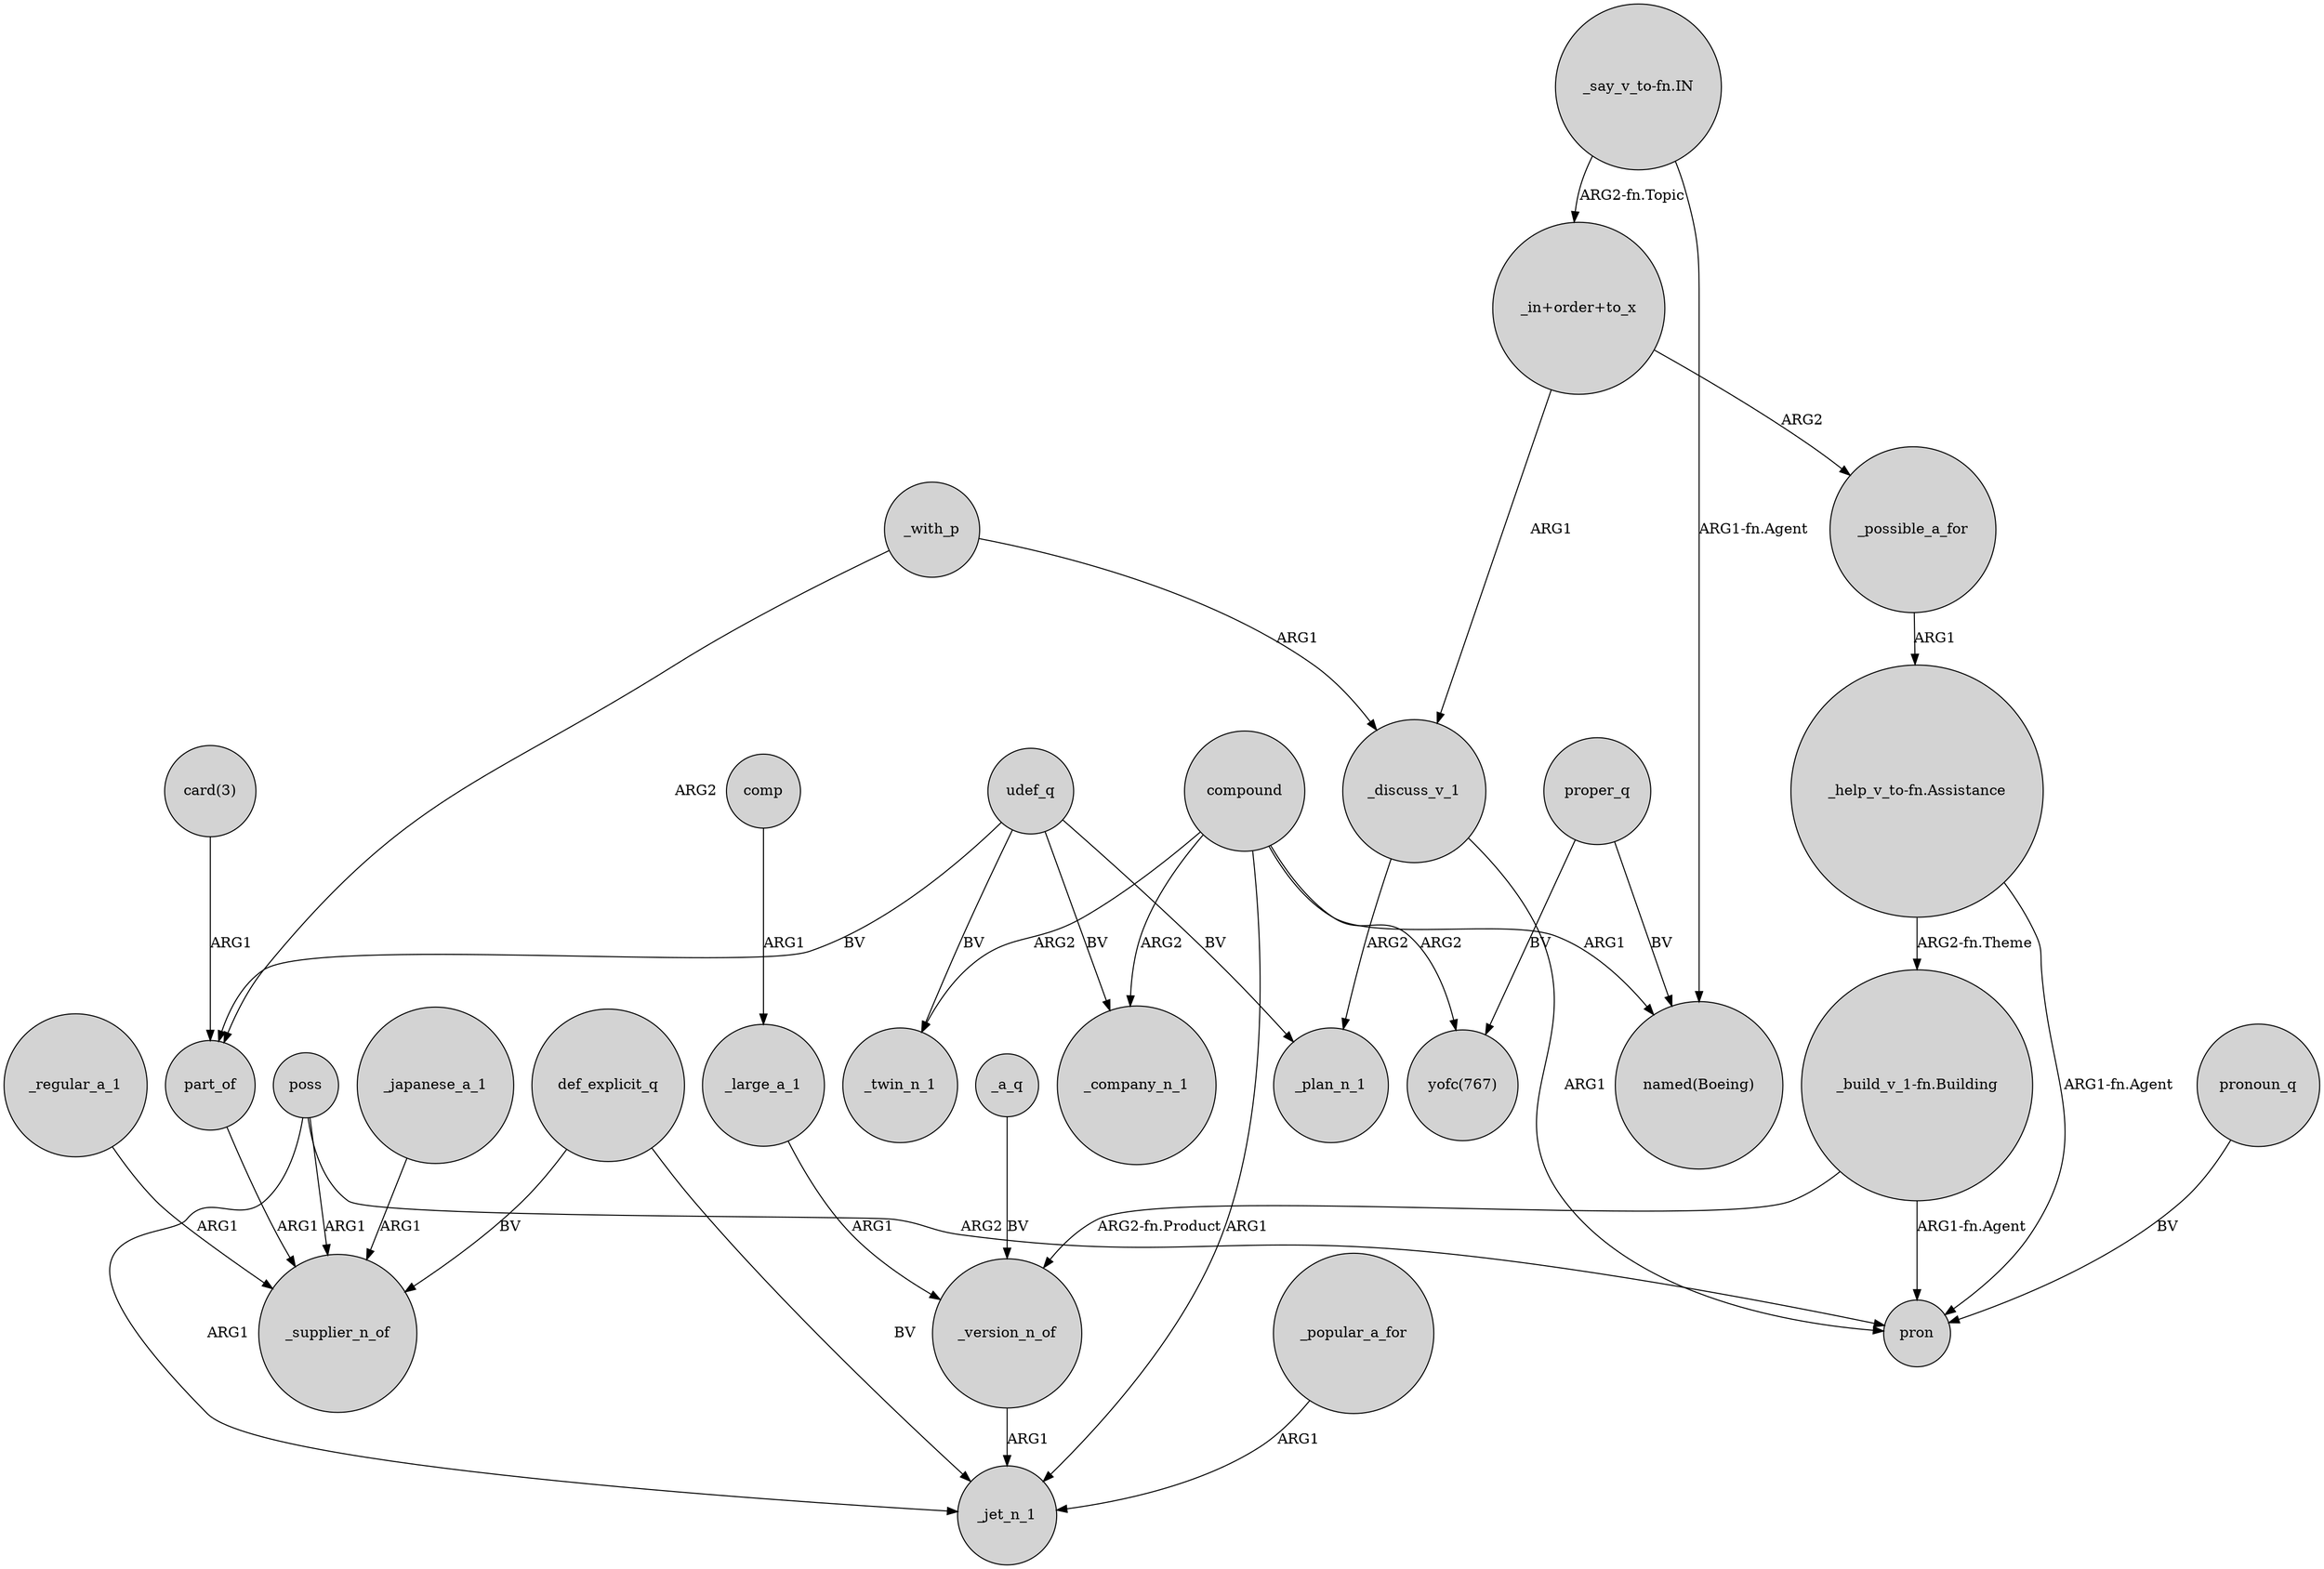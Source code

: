 digraph {
	node [shape=circle style=filled]
	udef_q -> part_of [label=BV]
	compound -> _jet_n_1 [label=ARG1]
	poss -> pron [label=ARG2]
	_version_n_of -> _jet_n_1 [label=ARG1]
	def_explicit_q -> _supplier_n_of [label=BV]
	"_help_v_to-fn.Assistance" -> pron [label="ARG1-fn.Agent"]
	comp -> _large_a_1 [label=ARG1]
	compound -> _company_n_1 [label=ARG2]
	_discuss_v_1 -> _plan_n_1 [label=ARG2]
	"_build_v_1-fn.Building" -> _version_n_of [label="ARG2-fn.Product"]
	udef_q -> _twin_n_1 [label=BV]
	"_say_v_to-fn.IN" -> "named(Boeing)" [label="ARG1-fn.Agent"]
	proper_q -> "named(Boeing)" [label=BV]
	compound -> _twin_n_1 [label=ARG2]
	"_help_v_to-fn.Assistance" -> "_build_v_1-fn.Building" [label="ARG2-fn.Theme"]
	"_say_v_to-fn.IN" -> "_in+order+to_x" [label="ARG2-fn.Topic"]
	_with_p -> part_of [label=ARG2]
	poss -> _jet_n_1 [label=ARG1]
	pronoun_q -> pron [label=BV]
	_japanese_a_1 -> _supplier_n_of [label=ARG1]
	_large_a_1 -> _version_n_of [label=ARG1]
	proper_q -> "yofc(767)" [label=BV]
	_a_q -> _version_n_of [label=BV]
	compound -> "yofc(767)" [label=ARG2]
	part_of -> _supplier_n_of [label=ARG1]
	_discuss_v_1 -> pron [label=ARG1]
	udef_q -> _plan_n_1 [label=BV]
	_regular_a_1 -> _supplier_n_of [label=ARG1]
	poss -> _supplier_n_of [label=ARG1]
	_possible_a_for -> "_help_v_to-fn.Assistance" [label=ARG1]
	"_in+order+to_x" -> _possible_a_for [label=ARG2]
	def_explicit_q -> _jet_n_1 [label=BV]
	"card(3)" -> part_of [label=ARG1]
	_popular_a_for -> _jet_n_1 [label=ARG1]
	"_in+order+to_x" -> _discuss_v_1 [label=ARG1]
	_with_p -> _discuss_v_1 [label=ARG1]
	compound -> "named(Boeing)" [label=ARG1]
	"_build_v_1-fn.Building" -> pron [label="ARG1-fn.Agent"]
	udef_q -> _company_n_1 [label=BV]
}
